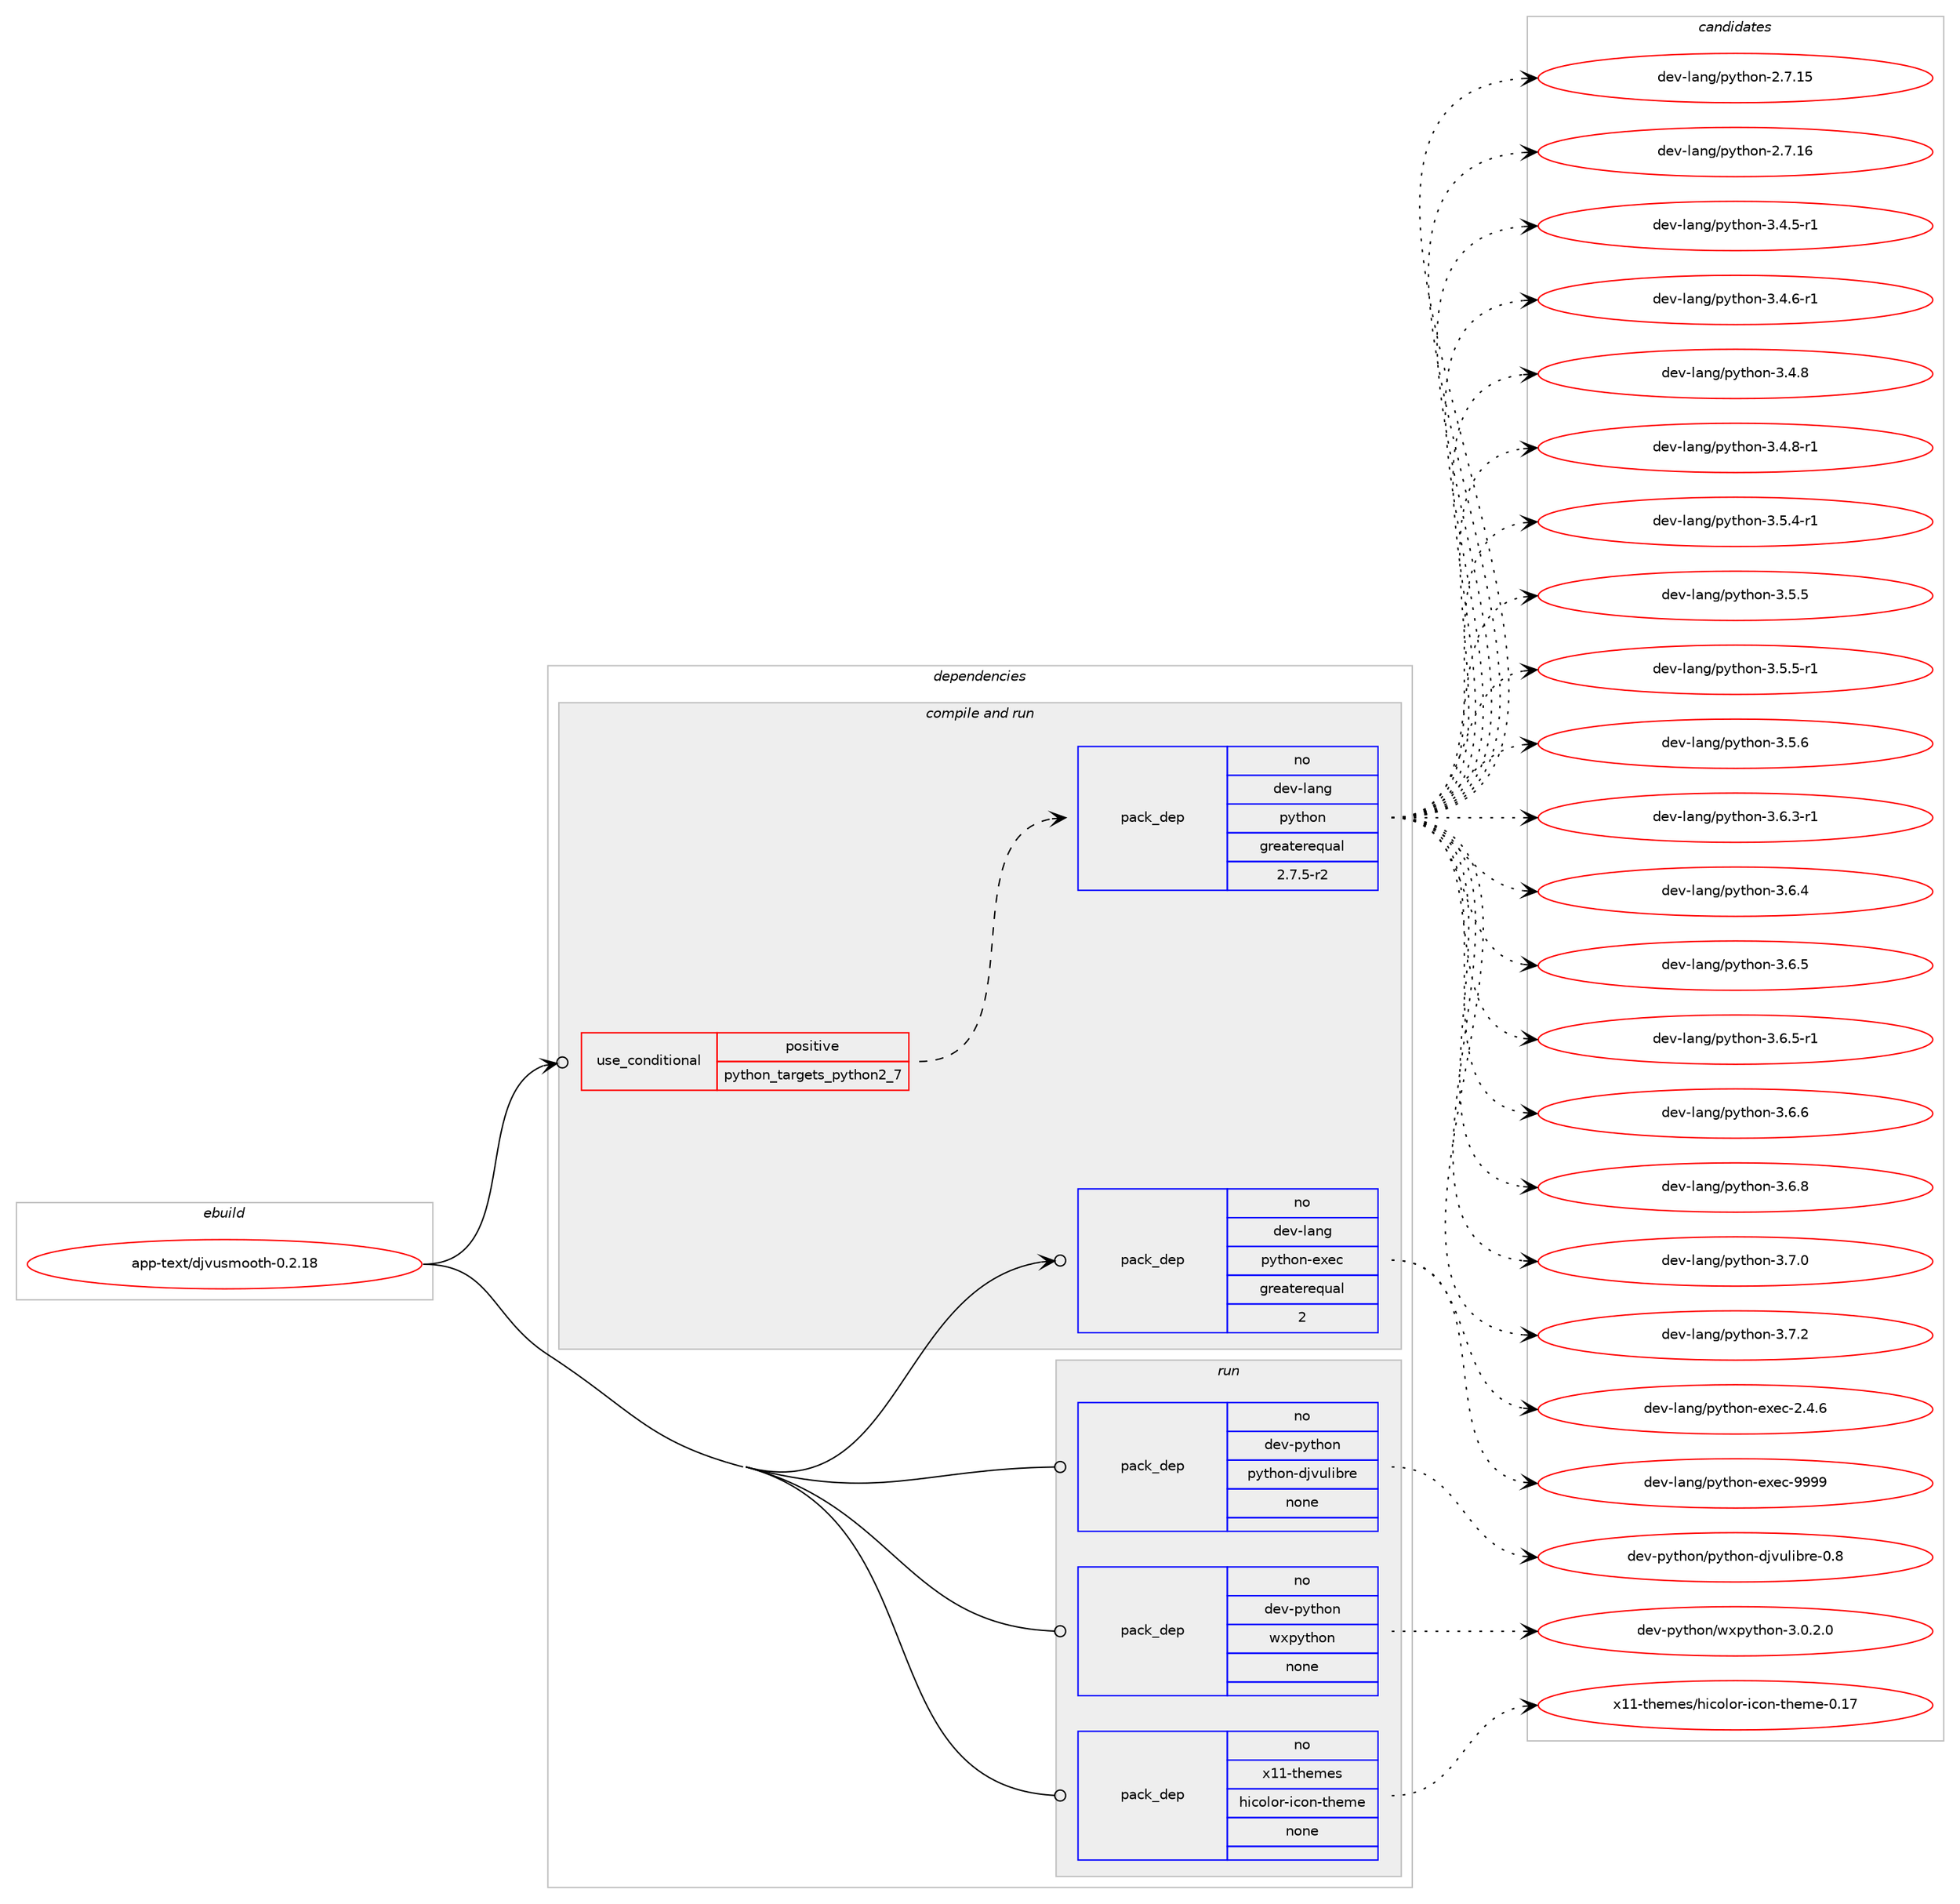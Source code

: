 digraph prolog {

# *************
# Graph options
# *************

newrank=true;
concentrate=true;
compound=true;
graph [rankdir=LR,fontname=Helvetica,fontsize=10,ranksep=1.5];#, ranksep=2.5, nodesep=0.2];
edge  [arrowhead=vee];
node  [fontname=Helvetica,fontsize=10];

# **********
# The ebuild
# **********

subgraph cluster_leftcol {
color=gray;
rank=same;
label=<<i>ebuild</i>>;
id [label="app-text/djvusmooth-0.2.18", color=red, width=4, href="../app-text/djvusmooth-0.2.18.svg"];
}

# ****************
# The dependencies
# ****************

subgraph cluster_midcol {
color=gray;
label=<<i>dependencies</i>>;
subgraph cluster_compile {
fillcolor="#eeeeee";
style=filled;
label=<<i>compile</i>>;
}
subgraph cluster_compileandrun {
fillcolor="#eeeeee";
style=filled;
label=<<i>compile and run</i>>;
subgraph cond355431 {
dependency1308482 [label=<<TABLE BORDER="0" CELLBORDER="1" CELLSPACING="0" CELLPADDING="4"><TR><TD ROWSPAN="3" CELLPADDING="10">use_conditional</TD></TR><TR><TD>positive</TD></TR><TR><TD>python_targets_python2_7</TD></TR></TABLE>>, shape=none, color=red];
subgraph pack932585 {
dependency1308483 [label=<<TABLE BORDER="0" CELLBORDER="1" CELLSPACING="0" CELLPADDING="4" WIDTH="220"><TR><TD ROWSPAN="6" CELLPADDING="30">pack_dep</TD></TR><TR><TD WIDTH="110">no</TD></TR><TR><TD>dev-lang</TD></TR><TR><TD>python</TD></TR><TR><TD>greaterequal</TD></TR><TR><TD>2.7.5-r2</TD></TR></TABLE>>, shape=none, color=blue];
}
dependency1308482:e -> dependency1308483:w [weight=20,style="dashed",arrowhead="vee"];
}
id:e -> dependency1308482:w [weight=20,style="solid",arrowhead="odotvee"];
subgraph pack932586 {
dependency1308484 [label=<<TABLE BORDER="0" CELLBORDER="1" CELLSPACING="0" CELLPADDING="4" WIDTH="220"><TR><TD ROWSPAN="6" CELLPADDING="30">pack_dep</TD></TR><TR><TD WIDTH="110">no</TD></TR><TR><TD>dev-lang</TD></TR><TR><TD>python-exec</TD></TR><TR><TD>greaterequal</TD></TR><TR><TD>2</TD></TR></TABLE>>, shape=none, color=blue];
}
id:e -> dependency1308484:w [weight=20,style="solid",arrowhead="odotvee"];
}
subgraph cluster_run {
fillcolor="#eeeeee";
style=filled;
label=<<i>run</i>>;
subgraph pack932587 {
dependency1308485 [label=<<TABLE BORDER="0" CELLBORDER="1" CELLSPACING="0" CELLPADDING="4" WIDTH="220"><TR><TD ROWSPAN="6" CELLPADDING="30">pack_dep</TD></TR><TR><TD WIDTH="110">no</TD></TR><TR><TD>dev-python</TD></TR><TR><TD>python-djvulibre</TD></TR><TR><TD>none</TD></TR><TR><TD></TD></TR></TABLE>>, shape=none, color=blue];
}
id:e -> dependency1308485:w [weight=20,style="solid",arrowhead="odot"];
subgraph pack932588 {
dependency1308486 [label=<<TABLE BORDER="0" CELLBORDER="1" CELLSPACING="0" CELLPADDING="4" WIDTH="220"><TR><TD ROWSPAN="6" CELLPADDING="30">pack_dep</TD></TR><TR><TD WIDTH="110">no</TD></TR><TR><TD>dev-python</TD></TR><TR><TD>wxpython</TD></TR><TR><TD>none</TD></TR><TR><TD></TD></TR></TABLE>>, shape=none, color=blue];
}
id:e -> dependency1308486:w [weight=20,style="solid",arrowhead="odot"];
subgraph pack932589 {
dependency1308487 [label=<<TABLE BORDER="0" CELLBORDER="1" CELLSPACING="0" CELLPADDING="4" WIDTH="220"><TR><TD ROWSPAN="6" CELLPADDING="30">pack_dep</TD></TR><TR><TD WIDTH="110">no</TD></TR><TR><TD>x11-themes</TD></TR><TR><TD>hicolor-icon-theme</TD></TR><TR><TD>none</TD></TR><TR><TD></TD></TR></TABLE>>, shape=none, color=blue];
}
id:e -> dependency1308487:w [weight=20,style="solid",arrowhead="odot"];
}
}

# **************
# The candidates
# **************

subgraph cluster_choices {
rank=same;
color=gray;
label=<<i>candidates</i>>;

subgraph choice932585 {
color=black;
nodesep=1;
choice10010111845108971101034711212111610411111045504655464953 [label="dev-lang/python-2.7.15", color=red, width=4,href="../dev-lang/python-2.7.15.svg"];
choice10010111845108971101034711212111610411111045504655464954 [label="dev-lang/python-2.7.16", color=red, width=4,href="../dev-lang/python-2.7.16.svg"];
choice1001011184510897110103471121211161041111104551465246534511449 [label="dev-lang/python-3.4.5-r1", color=red, width=4,href="../dev-lang/python-3.4.5-r1.svg"];
choice1001011184510897110103471121211161041111104551465246544511449 [label="dev-lang/python-3.4.6-r1", color=red, width=4,href="../dev-lang/python-3.4.6-r1.svg"];
choice100101118451089711010347112121116104111110455146524656 [label="dev-lang/python-3.4.8", color=red, width=4,href="../dev-lang/python-3.4.8.svg"];
choice1001011184510897110103471121211161041111104551465246564511449 [label="dev-lang/python-3.4.8-r1", color=red, width=4,href="../dev-lang/python-3.4.8-r1.svg"];
choice1001011184510897110103471121211161041111104551465346524511449 [label="dev-lang/python-3.5.4-r1", color=red, width=4,href="../dev-lang/python-3.5.4-r1.svg"];
choice100101118451089711010347112121116104111110455146534653 [label="dev-lang/python-3.5.5", color=red, width=4,href="../dev-lang/python-3.5.5.svg"];
choice1001011184510897110103471121211161041111104551465346534511449 [label="dev-lang/python-3.5.5-r1", color=red, width=4,href="../dev-lang/python-3.5.5-r1.svg"];
choice100101118451089711010347112121116104111110455146534654 [label="dev-lang/python-3.5.6", color=red, width=4,href="../dev-lang/python-3.5.6.svg"];
choice1001011184510897110103471121211161041111104551465446514511449 [label="dev-lang/python-3.6.3-r1", color=red, width=4,href="../dev-lang/python-3.6.3-r1.svg"];
choice100101118451089711010347112121116104111110455146544652 [label="dev-lang/python-3.6.4", color=red, width=4,href="../dev-lang/python-3.6.4.svg"];
choice100101118451089711010347112121116104111110455146544653 [label="dev-lang/python-3.6.5", color=red, width=4,href="../dev-lang/python-3.6.5.svg"];
choice1001011184510897110103471121211161041111104551465446534511449 [label="dev-lang/python-3.6.5-r1", color=red, width=4,href="../dev-lang/python-3.6.5-r1.svg"];
choice100101118451089711010347112121116104111110455146544654 [label="dev-lang/python-3.6.6", color=red, width=4,href="../dev-lang/python-3.6.6.svg"];
choice100101118451089711010347112121116104111110455146544656 [label="dev-lang/python-3.6.8", color=red, width=4,href="../dev-lang/python-3.6.8.svg"];
choice100101118451089711010347112121116104111110455146554648 [label="dev-lang/python-3.7.0", color=red, width=4,href="../dev-lang/python-3.7.0.svg"];
choice100101118451089711010347112121116104111110455146554650 [label="dev-lang/python-3.7.2", color=red, width=4,href="../dev-lang/python-3.7.2.svg"];
dependency1308483:e -> choice10010111845108971101034711212111610411111045504655464953:w [style=dotted,weight="100"];
dependency1308483:e -> choice10010111845108971101034711212111610411111045504655464954:w [style=dotted,weight="100"];
dependency1308483:e -> choice1001011184510897110103471121211161041111104551465246534511449:w [style=dotted,weight="100"];
dependency1308483:e -> choice1001011184510897110103471121211161041111104551465246544511449:w [style=dotted,weight="100"];
dependency1308483:e -> choice100101118451089711010347112121116104111110455146524656:w [style=dotted,weight="100"];
dependency1308483:e -> choice1001011184510897110103471121211161041111104551465246564511449:w [style=dotted,weight="100"];
dependency1308483:e -> choice1001011184510897110103471121211161041111104551465346524511449:w [style=dotted,weight="100"];
dependency1308483:e -> choice100101118451089711010347112121116104111110455146534653:w [style=dotted,weight="100"];
dependency1308483:e -> choice1001011184510897110103471121211161041111104551465346534511449:w [style=dotted,weight="100"];
dependency1308483:e -> choice100101118451089711010347112121116104111110455146534654:w [style=dotted,weight="100"];
dependency1308483:e -> choice1001011184510897110103471121211161041111104551465446514511449:w [style=dotted,weight="100"];
dependency1308483:e -> choice100101118451089711010347112121116104111110455146544652:w [style=dotted,weight="100"];
dependency1308483:e -> choice100101118451089711010347112121116104111110455146544653:w [style=dotted,weight="100"];
dependency1308483:e -> choice1001011184510897110103471121211161041111104551465446534511449:w [style=dotted,weight="100"];
dependency1308483:e -> choice100101118451089711010347112121116104111110455146544654:w [style=dotted,weight="100"];
dependency1308483:e -> choice100101118451089711010347112121116104111110455146544656:w [style=dotted,weight="100"];
dependency1308483:e -> choice100101118451089711010347112121116104111110455146554648:w [style=dotted,weight="100"];
dependency1308483:e -> choice100101118451089711010347112121116104111110455146554650:w [style=dotted,weight="100"];
}
subgraph choice932586 {
color=black;
nodesep=1;
choice1001011184510897110103471121211161041111104510112010199455046524654 [label="dev-lang/python-exec-2.4.6", color=red, width=4,href="../dev-lang/python-exec-2.4.6.svg"];
choice10010111845108971101034711212111610411111045101120101994557575757 [label="dev-lang/python-exec-9999", color=red, width=4,href="../dev-lang/python-exec-9999.svg"];
dependency1308484:e -> choice1001011184510897110103471121211161041111104510112010199455046524654:w [style=dotted,weight="100"];
dependency1308484:e -> choice10010111845108971101034711212111610411111045101120101994557575757:w [style=dotted,weight="100"];
}
subgraph choice932587 {
color=black;
nodesep=1;
choice1001011184511212111610411111047112121116104111110451001061181171081059811410145484656 [label="dev-python/python-djvulibre-0.8", color=red, width=4,href="../dev-python/python-djvulibre-0.8.svg"];
dependency1308485:e -> choice1001011184511212111610411111047112121116104111110451001061181171081059811410145484656:w [style=dotted,weight="100"];
}
subgraph choice932588 {
color=black;
nodesep=1;
choice10010111845112121116104111110471191201121211161041111104551464846504648 [label="dev-python/wxpython-3.0.2.0", color=red, width=4,href="../dev-python/wxpython-3.0.2.0.svg"];
dependency1308486:e -> choice10010111845112121116104111110471191201121211161041111104551464846504648:w [style=dotted,weight="100"];
}
subgraph choice932589 {
color=black;
nodesep=1;
choice12049494511610410110910111547104105991111081111144510599111110451161041011091014548464955 [label="x11-themes/hicolor-icon-theme-0.17", color=red, width=4,href="../x11-themes/hicolor-icon-theme-0.17.svg"];
dependency1308487:e -> choice12049494511610410110910111547104105991111081111144510599111110451161041011091014548464955:w [style=dotted,weight="100"];
}
}

}
